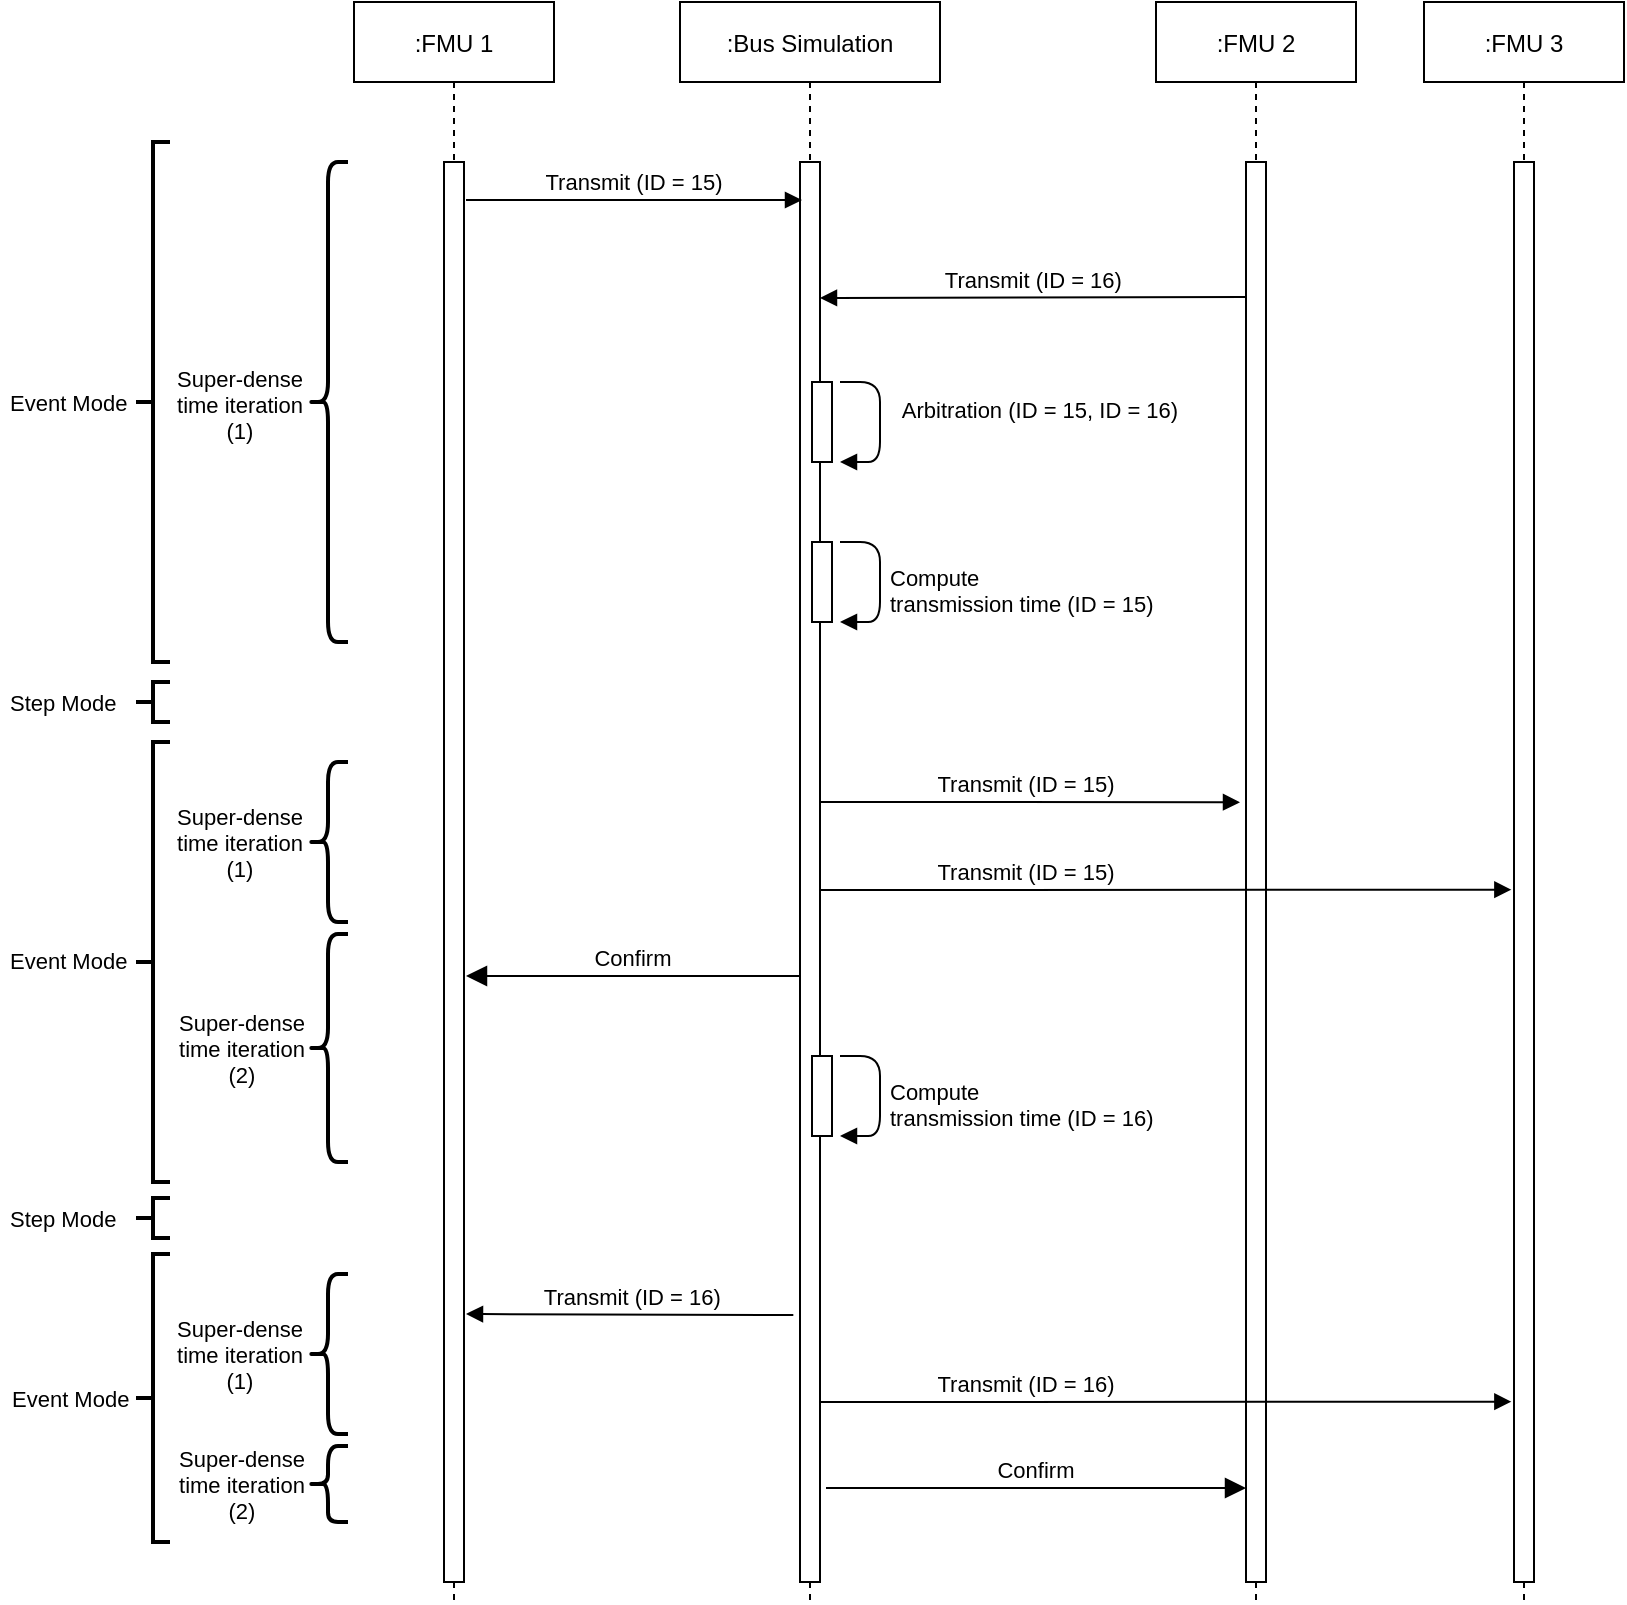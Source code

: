 <mxfile version="20.8.15" type="device"><diagram id="kgpKYQtTHZ0yAKxKKP6v" name="Page-1"><mxGraphModel dx="1376" dy="769" grid="1" gridSize="10" guides="1" tooltips="1" connect="1" arrows="1" fold="1" page="1" pageScale="1" pageWidth="850" pageHeight="1100" math="0" shadow="0"><root><mxCell id="0"/><mxCell id="1" parent="0"/><mxCell id="3nuBFxr9cyL0pnOWT2aG-5" value=":Bus Simulation" style="shape=umlLifeline;perimeter=lifelinePerimeter;container=1;collapsible=0;recursiveResize=0;rounded=0;shadow=0;strokeWidth=1;" parent="1" vertex="1"><mxGeometry x="587" y="80" width="130" height="800" as="geometry"/></mxCell><mxCell id="3nuBFxr9cyL0pnOWT2aG-6" value="" style="points=[];perimeter=orthogonalPerimeter;rounded=0;shadow=0;strokeWidth=1;" parent="3nuBFxr9cyL0pnOWT2aG-5" vertex="1"><mxGeometry x="60" y="80" width="10" height="710" as="geometry"/></mxCell><mxCell id="3nuBFxr9cyL0pnOWT2aG-4" value="" style="points=[];perimeter=orthogonalPerimeter;rounded=0;shadow=0;strokeWidth=1;" parent="3nuBFxr9cyL0pnOWT2aG-5" vertex="1"><mxGeometry x="66" y="190" width="10" height="40" as="geometry"/></mxCell><mxCell id="_HQoY5Zo2aadwidPgHyK-5" value="" style="points=[];perimeter=orthogonalPerimeter;rounded=0;shadow=0;strokeWidth=1;" parent="3nuBFxr9cyL0pnOWT2aG-5" vertex="1"><mxGeometry x="66" y="270" width="10" height="40" as="geometry"/></mxCell><mxCell id="_HQoY5Zo2aadwidPgHyK-6" value="Compute&#10;transmission time (ID = 15)" style="verticalAlign=bottom;endArrow=block;shadow=0;strokeWidth=1;align=left;" parent="3nuBFxr9cyL0pnOWT2aG-5" edge="1"><mxGeometry x="0.5" y="-3" relative="1" as="geometry"><mxPoint x="80" y="270" as="sourcePoint"/><mxPoint x="80" y="310" as="targetPoint"/><Array as="points"><mxPoint x="100" y="270"/><mxPoint x="100" y="310"/></Array><mxPoint x="3" y="3" as="offset"/></mxGeometry></mxCell><mxCell id="3nuBFxr9cyL0pnOWT2aG-1" value=":FMU 1" style="shape=umlLifeline;perimeter=lifelinePerimeter;container=1;collapsible=0;recursiveResize=0;rounded=0;shadow=0;strokeWidth=1;" parent="1" vertex="1"><mxGeometry x="424" y="80" width="100" height="800" as="geometry"/></mxCell><mxCell id="3nuBFxr9cyL0pnOWT2aG-2" value="" style="points=[];perimeter=orthogonalPerimeter;rounded=0;shadow=0;strokeWidth=1;" parent="3nuBFxr9cyL0pnOWT2aG-1" vertex="1"><mxGeometry x="45" y="80" width="10" height="710" as="geometry"/></mxCell><mxCell id="eGcspzg-jYoVY6njO30K-1" value=":FMU 2" style="shape=umlLifeline;perimeter=lifelinePerimeter;container=1;collapsible=0;recursiveResize=0;rounded=0;shadow=0;strokeWidth=1;" parent="1" vertex="1"><mxGeometry x="825" y="80" width="100" height="800" as="geometry"/></mxCell><mxCell id="eGcspzg-jYoVY6njO30K-2" value="" style="points=[];perimeter=orthogonalPerimeter;rounded=0;shadow=0;strokeWidth=1;" parent="eGcspzg-jYoVY6njO30K-1" vertex="1"><mxGeometry x="45" y="80" width="10" height="710" as="geometry"/></mxCell><mxCell id="eGcspzg-jYoVY6njO30K-4" value="Arbitration (ID = 15, ID = 16)" style="verticalAlign=bottom;endArrow=block;shadow=0;strokeWidth=1;" parent="1" edge="1"><mxGeometry x="0.075" y="80" relative="1" as="geometry"><mxPoint x="667" y="270" as="sourcePoint"/><mxPoint x="667" y="310" as="targetPoint"/><Array as="points"><mxPoint x="687" y="270"/><mxPoint x="687" y="310"/></Array><mxPoint as="offset"/></mxGeometry></mxCell><mxCell id="Ct78ly6aTw_c9TOjw8sM-1" value="Transmit (ID = 15)" style="verticalAlign=bottom;endArrow=block;entryX=0;entryY=0;shadow=0;strokeWidth=1;" parent="1" edge="1"><mxGeometry relative="1" as="geometry"><mxPoint x="480" y="179" as="sourcePoint"/><mxPoint x="648" y="179" as="targetPoint"/></mxGeometry></mxCell><mxCell id="_HQoY5Zo2aadwidPgHyK-4" value="Transmit (ID = 16)" style="verticalAlign=bottom;endArrow=block;shadow=0;strokeWidth=1;exitX=0.02;exitY=0.088;exitDx=0;exitDy=0;exitPerimeter=0;" parent="1" edge="1"><mxGeometry relative="1" as="geometry"><mxPoint x="870.2" y="227.56" as="sourcePoint"/><mxPoint x="657" y="228" as="targetPoint"/></mxGeometry></mxCell><mxCell id="_HQoY5Zo2aadwidPgHyK-7" value=":FMU 3" style="shape=umlLifeline;perimeter=lifelinePerimeter;container=1;collapsible=0;recursiveResize=0;rounded=0;shadow=0;strokeWidth=1;" parent="1" vertex="1"><mxGeometry x="959" y="80" width="100" height="800" as="geometry"/></mxCell><mxCell id="_HQoY5Zo2aadwidPgHyK-8" value="" style="points=[];perimeter=orthogonalPerimeter;rounded=0;shadow=0;strokeWidth=1;" parent="_HQoY5Zo2aadwidPgHyK-7" vertex="1"><mxGeometry x="45" y="80" width="10" height="710" as="geometry"/></mxCell><mxCell id="_HQoY5Zo2aadwidPgHyK-10" value="Transmit (ID = 15)" style="verticalAlign=bottom;endArrow=block;shadow=0;strokeWidth=1;entryX=-0.132;entryY=0.541;entryDx=0;entryDy=0;entryPerimeter=0;" parent="1" edge="1"><mxGeometry x="-0.402" relative="1" as="geometry"><mxPoint x="656.5" y="524" as="sourcePoint"/><mxPoint x="1002.68" y="523.83" as="targetPoint"/><mxPoint as="offset"/></mxGeometry></mxCell><mxCell id="_HQoY5Zo2aadwidPgHyK-14" value="" style="strokeWidth=2;html=1;shape=mxgraph.flowchart.annotation_2;align=left;labelPosition=right;pointerEvents=1;fontSize=11;fillColor=none;" parent="1" vertex="1"><mxGeometry x="315" y="150" width="17" height="260" as="geometry"/></mxCell><mxCell id="_HQoY5Zo2aadwidPgHyK-15" value="" style="strokeWidth=2;html=1;shape=mxgraph.flowchart.annotation_2;align=left;labelPosition=right;pointerEvents=1;fontSize=11;fillColor=none;" parent="1" vertex="1"><mxGeometry x="315" y="450" width="17" height="220" as="geometry"/></mxCell><mxCell id="_HQoY5Zo2aadwidPgHyK-18" value="Event Mode" style="text;align=left;fontStyle=0;verticalAlign=middle;spacingLeft=3;spacingRight=3;strokeColor=none;rotatable=0;points=[[0,0.5],[1,0.5]];portConstraint=eastwest;fontSize=11;fillColor=none;" parent="1" vertex="1"><mxGeometry x="247" y="546" width="80" height="26" as="geometry"/></mxCell><mxCell id="_HQoY5Zo2aadwidPgHyK-19" value="Transmit (ID = 15)" style="verticalAlign=bottom;endArrow=block;entryX=0.42;entryY=0.587;shadow=0;strokeWidth=1;entryDx=0;entryDy=0;entryPerimeter=0;" parent="1" edge="1"><mxGeometry x="-0.019" relative="1" as="geometry"><mxPoint x="657" y="480" as="sourcePoint"/><mxPoint x="867" y="480.12" as="targetPoint"/><mxPoint as="offset"/></mxGeometry></mxCell><mxCell id="3nuBFxr9cyL0pnOWT2aG-7" value="Confirm" style="verticalAlign=bottom;endArrow=block;endSize=8;exitX=0;exitY=0.95;shadow=0;strokeWidth=1;endFill=1;" parent="1" edge="1"><mxGeometry relative="1" as="geometry"><mxPoint x="480" y="567" as="targetPoint"/><mxPoint x="647" y="567.0" as="sourcePoint"/></mxGeometry></mxCell><mxCell id="TJ8cURRopO99HcsGI5Q8-2" value="" style="shape=curlyBracket;whiteSpace=wrap;html=1;rounded=1;labelPosition=left;verticalLabelPosition=middle;align=right;verticalAlign=middle;strokeWidth=2;" parent="1" vertex="1"><mxGeometry x="401" y="160" width="20" height="240" as="geometry"/></mxCell><mxCell id="TJ8cURRopO99HcsGI5Q8-3" value="" style="shape=curlyBracket;whiteSpace=wrap;html=1;rounded=1;labelPosition=left;verticalLabelPosition=middle;align=right;verticalAlign=middle;strokeWidth=2;" parent="1" vertex="1"><mxGeometry x="401" y="460" width="20" height="80" as="geometry"/></mxCell><mxCell id="TJ8cURRopO99HcsGI5Q8-4" value="Super-dense&#10;time iteration&#10;(1)" style="text;align=center;fontStyle=0;verticalAlign=middle;spacingLeft=3;spacingRight=3;strokeColor=none;rotatable=0;points=[[0,0.5],[1,0.5]];portConstraint=eastwest;fontSize=11;fillColor=none;" parent="1" vertex="1"><mxGeometry x="327" y="268" width="80" height="26" as="geometry"/></mxCell><mxCell id="TJ8cURRopO99HcsGI5Q8-5" value="Super-dense&#10;time iteration&#10;(1)" style="text;align=center;fontStyle=0;verticalAlign=middle;spacingLeft=3;spacingRight=3;strokeColor=none;rotatable=0;points=[[0,0.5],[1,0.5]];portConstraint=eastwest;fontSize=11;fillColor=none;" parent="1" vertex="1"><mxGeometry x="327" y="487" width="80" height="26" as="geometry"/></mxCell><mxCell id="TJ8cURRopO99HcsGI5Q8-6" value="Event Mode" style="text;align=left;fontStyle=0;verticalAlign=middle;spacingLeft=3;spacingRight=3;strokeColor=none;rotatable=0;points=[[0,0.5],[1,0.5]];portConstraint=eastwest;fontSize=11;fillColor=none;" parent="1" vertex="1"><mxGeometry x="247" y="267" width="80" height="26" as="geometry"/></mxCell><mxCell id="TJ8cURRopO99HcsGI5Q8-7" value="" style="strokeWidth=2;html=1;shape=mxgraph.flowchart.annotation_2;align=left;labelPosition=right;pointerEvents=1;fontSize=11;fillColor=none;" parent="1" vertex="1"><mxGeometry x="315" y="420" width="17" height="20" as="geometry"/></mxCell><mxCell id="TJ8cURRopO99HcsGI5Q8-8" value="Step Mode" style="text;align=left;fontStyle=0;verticalAlign=middle;spacingLeft=3;spacingRight=3;strokeColor=none;rotatable=0;points=[[0,0.5],[1,0.5]];portConstraint=eastwest;fontSize=11;fillColor=none;" parent="1" vertex="1"><mxGeometry x="247" y="417" width="80" height="26" as="geometry"/></mxCell><mxCell id="WQ29GB5LsVI4mir2wNij-17" value="" style="shape=curlyBracket;whiteSpace=wrap;html=1;rounded=1;labelPosition=left;verticalLabelPosition=middle;align=right;verticalAlign=middle;strokeWidth=2;" parent="1" vertex="1"><mxGeometry x="401" y="546" width="20" height="114" as="geometry"/></mxCell><mxCell id="WQ29GB5LsVI4mir2wNij-18" value="Super-dense&#10;time iteration&#10;(2)" style="text;align=center;fontStyle=0;verticalAlign=middle;spacingLeft=3;spacingRight=3;strokeColor=none;rotatable=0;points=[[0,0.5],[1,0.5]];portConstraint=eastwest;fontSize=11;fillColor=none;" parent="1" vertex="1"><mxGeometry x="328" y="590" width="80" height="26" as="geometry"/></mxCell><mxCell id="T2kxRcn2vWfKBakwWOv0-1" value="" style="strokeWidth=2;html=1;shape=mxgraph.flowchart.annotation_2;align=left;labelPosition=right;pointerEvents=1;fontSize=11;fillColor=none;" parent="1" vertex="1"><mxGeometry x="315" y="678" width="17" height="20" as="geometry"/></mxCell><mxCell id="T2kxRcn2vWfKBakwWOv0-2" value="Step Mode" style="text;align=left;fontStyle=0;verticalAlign=middle;spacingLeft=3;spacingRight=3;strokeColor=none;rotatable=0;points=[[0,0.5],[1,0.5]];portConstraint=eastwest;fontSize=11;fillColor=none;" parent="1" vertex="1"><mxGeometry x="247" y="675" width="80" height="26" as="geometry"/></mxCell><mxCell id="T2kxRcn2vWfKBakwWOv0-3" value="" style="points=[];perimeter=orthogonalPerimeter;rounded=0;shadow=0;strokeWidth=1;" parent="1" vertex="1"><mxGeometry x="653" y="607" width="10" height="40" as="geometry"/></mxCell><mxCell id="T2kxRcn2vWfKBakwWOv0-4" value="Compute&#10;transmission time (ID = 16)" style="verticalAlign=bottom;endArrow=block;shadow=0;strokeWidth=1;align=left;" parent="1" edge="1"><mxGeometry x="0.5" y="-3" relative="1" as="geometry"><mxPoint x="667" y="607" as="sourcePoint"/><mxPoint x="667" y="647" as="targetPoint"/><Array as="points"><mxPoint x="687" y="607"/><mxPoint x="687" y="647"/></Array><mxPoint x="3" y="3" as="offset"/></mxGeometry></mxCell><mxCell id="T2kxRcn2vWfKBakwWOv0-5" value="Transmit (ID = 16)" style="verticalAlign=bottom;endArrow=block;shadow=0;strokeWidth=1;entryX=-0.132;entryY=0.541;entryDx=0;entryDy=0;entryPerimeter=0;" parent="1" edge="1"><mxGeometry x="-0.402" relative="1" as="geometry"><mxPoint x="656.5" y="780" as="sourcePoint"/><mxPoint x="1002.68" y="779.83" as="targetPoint"/><mxPoint as="offset"/></mxGeometry></mxCell><mxCell id="T2kxRcn2vWfKBakwWOv0-6" value="" style="strokeWidth=2;html=1;shape=mxgraph.flowchart.annotation_2;align=left;labelPosition=right;pointerEvents=1;fontSize=11;fillColor=none;" parent="1" vertex="1"><mxGeometry x="315" y="706" width="17" height="144" as="geometry"/></mxCell><mxCell id="T2kxRcn2vWfKBakwWOv0-7" value="Event Mode" style="text;align=left;fontStyle=0;verticalAlign=middle;spacingLeft=3;spacingRight=3;strokeColor=none;rotatable=0;points=[[0,0.5],[1,0.5]];portConstraint=eastwest;fontSize=11;fillColor=none;" parent="1" vertex="1"><mxGeometry x="248" y="765" width="80" height="26" as="geometry"/></mxCell><mxCell id="T2kxRcn2vWfKBakwWOv0-8" value="Transmit (ID = 16)" style="verticalAlign=bottom;endArrow=block;shadow=0;strokeWidth=1;exitX=-0.333;exitY=0.812;exitDx=0;exitDy=0;exitPerimeter=0;" parent="1" source="3nuBFxr9cyL0pnOWT2aG-6" edge="1"><mxGeometry x="-0.019" relative="1" as="geometry"><mxPoint x="657" y="736" as="sourcePoint"/><mxPoint x="480" y="736" as="targetPoint"/><mxPoint as="offset"/></mxGeometry></mxCell><mxCell id="T2kxRcn2vWfKBakwWOv0-9" value="Confirm" style="verticalAlign=bottom;endArrow=block;endSize=8;shadow=0;strokeWidth=1;endFill=1;" parent="1" edge="1"><mxGeometry relative="1" as="geometry"><mxPoint x="870" y="823" as="targetPoint"/><mxPoint x="660" y="823" as="sourcePoint"/></mxGeometry></mxCell><mxCell id="T2kxRcn2vWfKBakwWOv0-10" value="" style="shape=curlyBracket;whiteSpace=wrap;html=1;rounded=1;labelPosition=left;verticalLabelPosition=middle;align=right;verticalAlign=middle;strokeWidth=2;" parent="1" vertex="1"><mxGeometry x="401" y="716" width="20" height="80" as="geometry"/></mxCell><mxCell id="T2kxRcn2vWfKBakwWOv0-11" value="Super-dense&#10;time iteration&#10;(1)" style="text;align=center;fontStyle=0;verticalAlign=middle;spacingLeft=3;spacingRight=3;strokeColor=none;rotatable=0;points=[[0,0.5],[1,0.5]];portConstraint=eastwest;fontSize=11;fillColor=none;" parent="1" vertex="1"><mxGeometry x="327" y="743" width="80" height="26" as="geometry"/></mxCell><mxCell id="T2kxRcn2vWfKBakwWOv0-12" value="" style="shape=curlyBracket;whiteSpace=wrap;html=1;rounded=1;labelPosition=left;verticalLabelPosition=middle;align=right;verticalAlign=middle;strokeWidth=2;" parent="1" vertex="1"><mxGeometry x="401" y="802" width="20" height="38" as="geometry"/></mxCell><mxCell id="T2kxRcn2vWfKBakwWOv0-13" value="Super-dense&#10;time iteration&#10;(2)" style="text;align=center;fontStyle=0;verticalAlign=middle;spacingLeft=3;spacingRight=3;strokeColor=none;rotatable=0;points=[[0,0.5],[1,0.5]];portConstraint=eastwest;fontSize=11;fillColor=none;" parent="1" vertex="1"><mxGeometry x="328" y="808" width="80" height="26" as="geometry"/></mxCell></root></mxGraphModel></diagram></mxfile>
